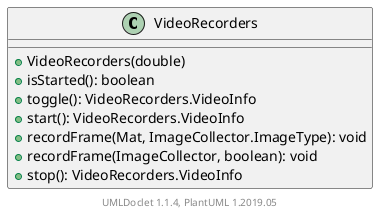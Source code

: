 @startuml

    class VideoRecorders [[VideoRecorders.html]] {
        +VideoRecorders(double)
        +isStarted(): boolean
        +toggle(): VideoRecorders.VideoInfo
        +start(): VideoRecorders.VideoInfo
        +recordFrame(Mat, ImageCollector.ImageType): void
        +recordFrame(ImageCollector, boolean): void
        +stop(): VideoRecorders.VideoInfo
    }


    center footer UMLDoclet 1.1.4, PlantUML 1.2019.05
@enduml
